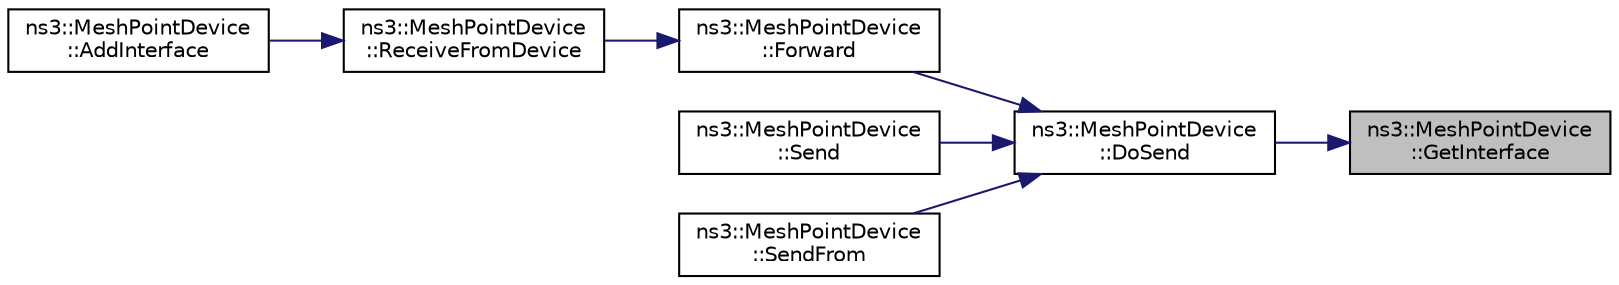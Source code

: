 digraph "ns3::MeshPointDevice::GetInterface"
{
 // LATEX_PDF_SIZE
  edge [fontname="Helvetica",fontsize="10",labelfontname="Helvetica",labelfontsize="10"];
  node [fontname="Helvetica",fontsize="10",shape=record];
  rankdir="RL";
  Node1 [label="ns3::MeshPointDevice\l::GetInterface",height=0.2,width=0.4,color="black", fillcolor="grey75", style="filled", fontcolor="black",tooltip=" "];
  Node1 -> Node2 [dir="back",color="midnightblue",fontsize="10",style="solid",fontname="Helvetica"];
  Node2 [label="ns3::MeshPointDevice\l::DoSend",height=0.2,width=0.4,color="black", fillcolor="white", style="filled",URL="$classns3_1_1_mesh_point_device.html#a01489a62c62337339cf7dc8654849964",tooltip="Response callback for L2 routing protocol."];
  Node2 -> Node3 [dir="back",color="midnightblue",fontsize="10",style="solid",fontname="Helvetica"];
  Node3 [label="ns3::MeshPointDevice\l::Forward",height=0.2,width=0.4,color="black", fillcolor="white", style="filled",URL="$classns3_1_1_mesh_point_device.html#a8c13c74a516103913d7e852159e47d7d",tooltip="Forward packet down to interfaces."];
  Node3 -> Node4 [dir="back",color="midnightblue",fontsize="10",style="solid",fontname="Helvetica"];
  Node4 [label="ns3::MeshPointDevice\l::ReceiveFromDevice",height=0.2,width=0.4,color="black", fillcolor="white", style="filled",URL="$classns3_1_1_mesh_point_device.html#a4d34699068f61ebcbb610c650b28af6b",tooltip="Receive packet from interface."];
  Node4 -> Node5 [dir="back",color="midnightblue",fontsize="10",style="solid",fontname="Helvetica"];
  Node5 [label="ns3::MeshPointDevice\l::AddInterface",height=0.2,width=0.4,color="black", fillcolor="white", style="filled",URL="$classns3_1_1_mesh_point_device.html#a0001ebec0a10fc9cf05dd6da958a7e98",tooltip="Attach new interface to the station."];
  Node2 -> Node6 [dir="back",color="midnightblue",fontsize="10",style="solid",fontname="Helvetica"];
  Node6 [label="ns3::MeshPointDevice\l::Send",height=0.2,width=0.4,color="black", fillcolor="white", style="filled",URL="$classns3_1_1_mesh_point_device.html#aecb87304750f0d4e639907326e6681f0",tooltip="Register routing protocol to be used. Protocol must be already installed on this mesh point."];
  Node2 -> Node7 [dir="back",color="midnightblue",fontsize="10",style="solid",fontname="Helvetica"];
  Node7 [label="ns3::MeshPointDevice\l::SendFrom",height=0.2,width=0.4,color="black", fillcolor="white", style="filled",URL="$classns3_1_1_mesh_point_device.html#ac82744797c666f7f55edbcfd8dcf27fb",tooltip="Register routing protocol to be used. Protocol must be already installed on this mesh point."];
}
